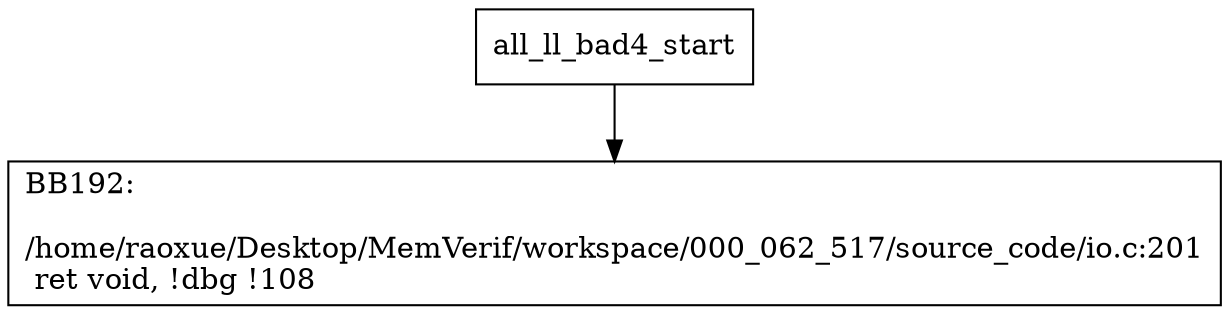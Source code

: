digraph "CFG for'all_ll_bad4' function" {
	BBall_ll_bad4_start[shape=record,label="{all_ll_bad4_start}"];
	BBall_ll_bad4_start-> all_ll_bad4BB192;
	all_ll_bad4BB192 [shape=record, label="{BB192:\l\l/home/raoxue/Desktop/MemVerif/workspace/000_062_517/source_code/io.c:201\l
  ret void, !dbg !108\l
}"];
}

